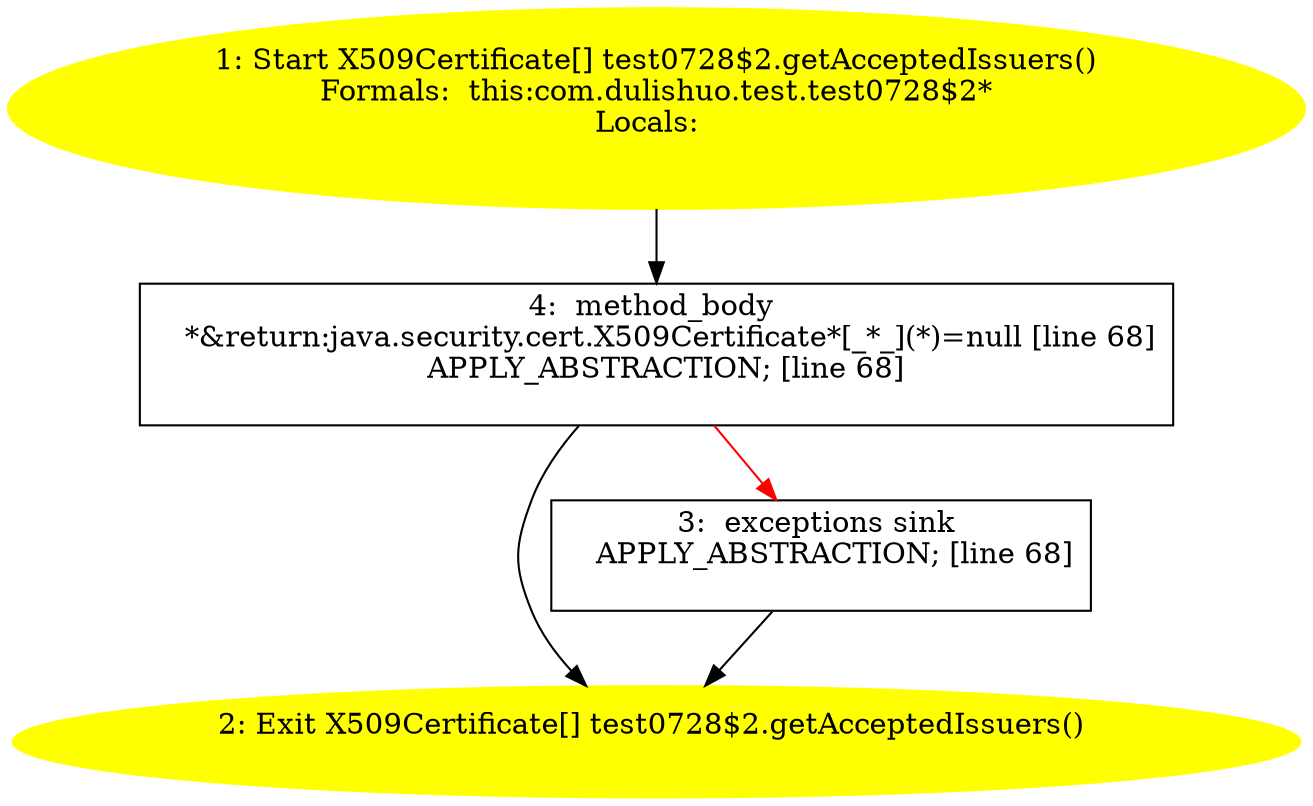 /* @generated */
digraph cfg {
"com.dulishuo.test.test0728$2.getAcceptedIssuers():java.security.cert.X509Certificate[].d0bb17006d4120dae8155216ecfb7f64_1" [label="1: Start X509Certificate[] test0728$2.getAcceptedIssuers()\nFormals:  this:com.dulishuo.test.test0728$2*\nLocals:  \n  " color=yellow style=filled]
	

	 "com.dulishuo.test.test0728$2.getAcceptedIssuers():java.security.cert.X509Certificate[].d0bb17006d4120dae8155216ecfb7f64_1" -> "com.dulishuo.test.test0728$2.getAcceptedIssuers():java.security.cert.X509Certificate[].d0bb17006d4120dae8155216ecfb7f64_4" ;
"com.dulishuo.test.test0728$2.getAcceptedIssuers():java.security.cert.X509Certificate[].d0bb17006d4120dae8155216ecfb7f64_2" [label="2: Exit X509Certificate[] test0728$2.getAcceptedIssuers() \n  " color=yellow style=filled]
	

"com.dulishuo.test.test0728$2.getAcceptedIssuers():java.security.cert.X509Certificate[].d0bb17006d4120dae8155216ecfb7f64_3" [label="3:  exceptions sink \n   APPLY_ABSTRACTION; [line 68]\n " shape="box"]
	

	 "com.dulishuo.test.test0728$2.getAcceptedIssuers():java.security.cert.X509Certificate[].d0bb17006d4120dae8155216ecfb7f64_3" -> "com.dulishuo.test.test0728$2.getAcceptedIssuers():java.security.cert.X509Certificate[].d0bb17006d4120dae8155216ecfb7f64_2" ;
"com.dulishuo.test.test0728$2.getAcceptedIssuers():java.security.cert.X509Certificate[].d0bb17006d4120dae8155216ecfb7f64_4" [label="4:  method_body \n   *&return:java.security.cert.X509Certificate*[_*_](*)=null [line 68]\n  APPLY_ABSTRACTION; [line 68]\n " shape="box"]
	

	 "com.dulishuo.test.test0728$2.getAcceptedIssuers():java.security.cert.X509Certificate[].d0bb17006d4120dae8155216ecfb7f64_4" -> "com.dulishuo.test.test0728$2.getAcceptedIssuers():java.security.cert.X509Certificate[].d0bb17006d4120dae8155216ecfb7f64_2" ;
	 "com.dulishuo.test.test0728$2.getAcceptedIssuers():java.security.cert.X509Certificate[].d0bb17006d4120dae8155216ecfb7f64_4" -> "com.dulishuo.test.test0728$2.getAcceptedIssuers():java.security.cert.X509Certificate[].d0bb17006d4120dae8155216ecfb7f64_3" [color="red" ];
}
